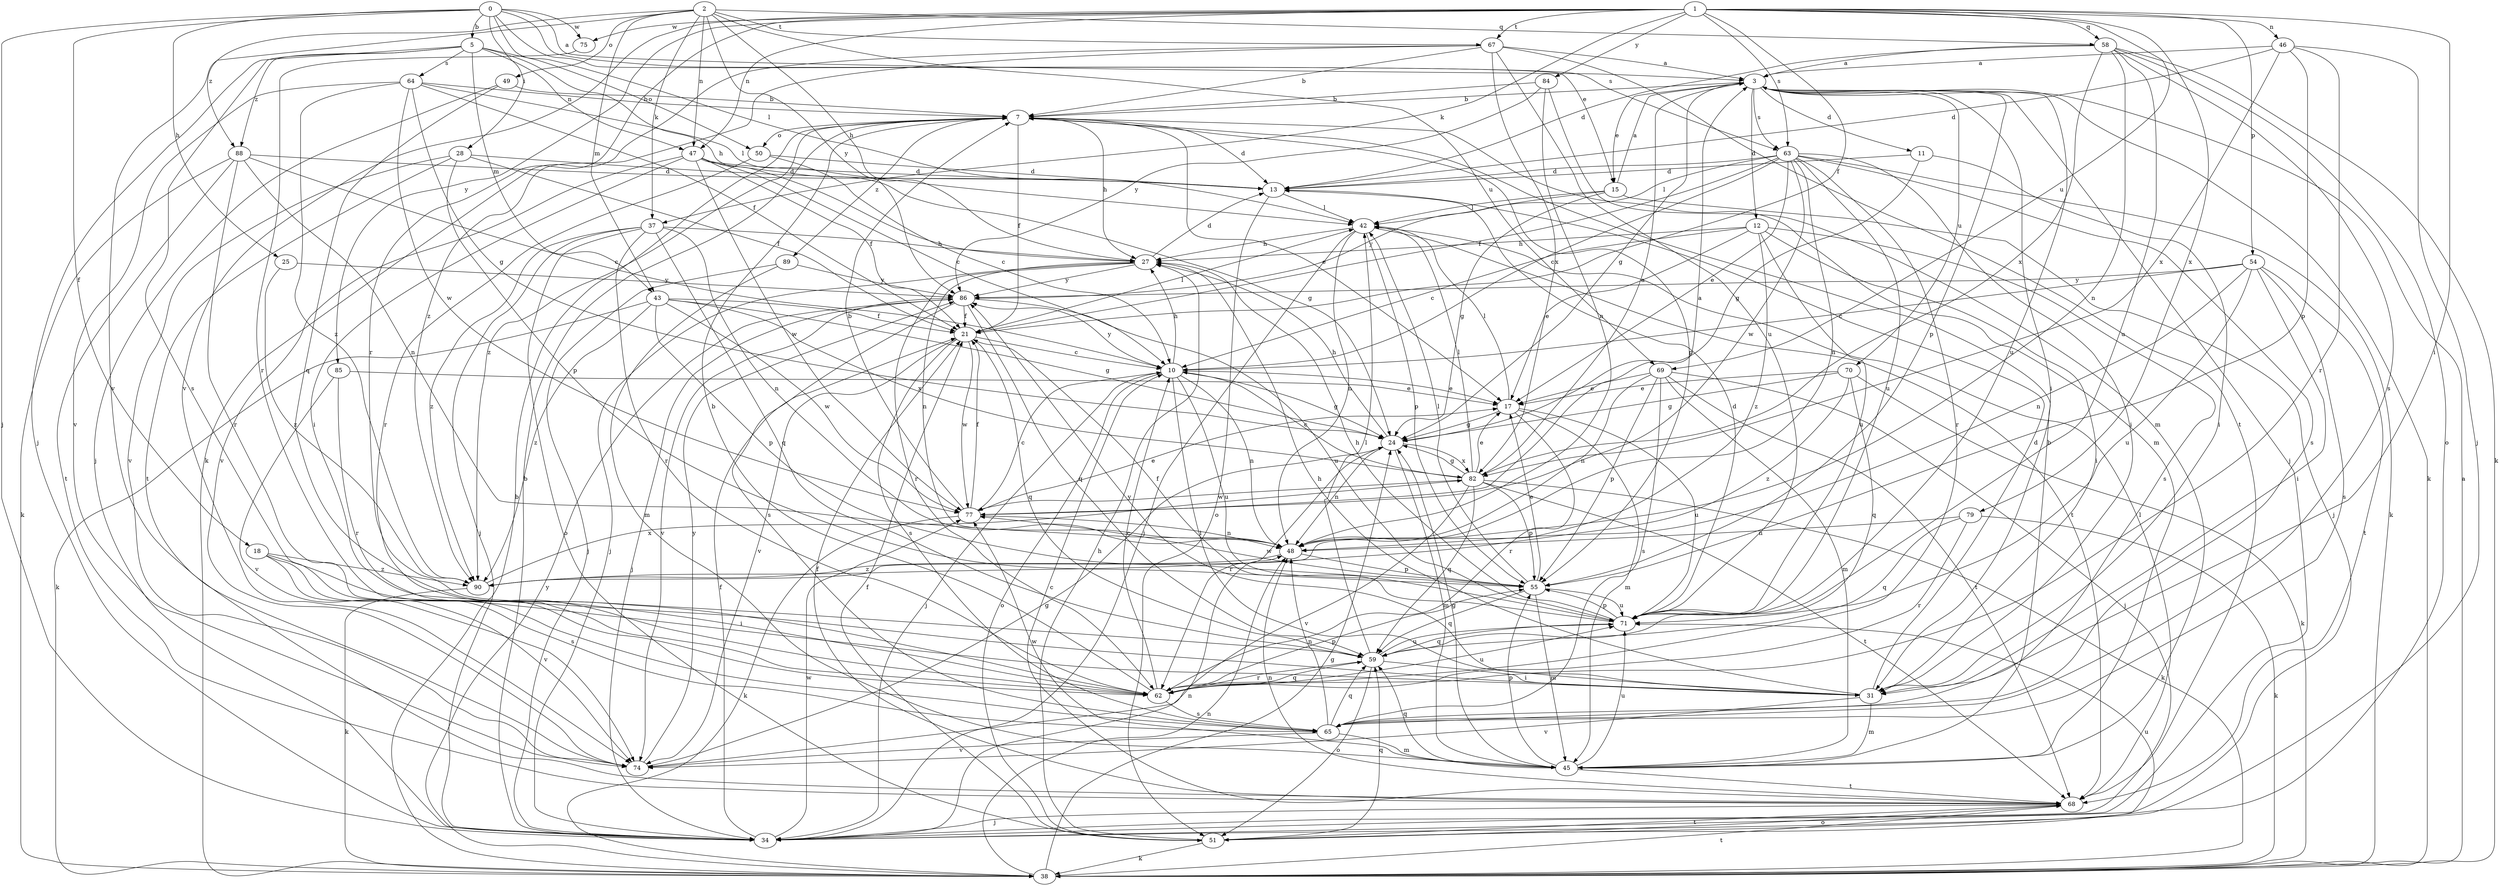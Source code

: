 strict digraph  {
0;
1;
2;
3;
5;
7;
10;
11;
12;
13;
15;
17;
18;
21;
24;
25;
27;
28;
31;
34;
37;
38;
42;
43;
45;
46;
47;
48;
49;
50;
51;
54;
55;
58;
59;
62;
63;
64;
65;
67;
68;
69;
70;
71;
74;
75;
77;
79;
82;
84;
85;
86;
88;
89;
90;
0 -> 3  [label=a];
0 -> 5  [label=b];
0 -> 15  [label=e];
0 -> 18  [label=f];
0 -> 25  [label=h];
0 -> 28  [label=i];
0 -> 34  [label=j];
0 -> 42  [label=l];
0 -> 63  [label=s];
0 -> 75  [label=w];
1 -> 21  [label=f];
1 -> 31  [label=i];
1 -> 37  [label=k];
1 -> 46  [label=n];
1 -> 47  [label=n];
1 -> 54  [label=p];
1 -> 58  [label=q];
1 -> 62  [label=r];
1 -> 63  [label=s];
1 -> 67  [label=t];
1 -> 69  [label=u];
1 -> 74  [label=v];
1 -> 75  [label=w];
1 -> 79  [label=x];
1 -> 84  [label=y];
1 -> 85  [label=y];
2 -> 27  [label=h];
2 -> 37  [label=k];
2 -> 43  [label=m];
2 -> 47  [label=n];
2 -> 49  [label=o];
2 -> 58  [label=q];
2 -> 67  [label=t];
2 -> 69  [label=u];
2 -> 74  [label=v];
2 -> 86  [label=y];
2 -> 88  [label=z];
3 -> 7  [label=b];
3 -> 11  [label=d];
3 -> 12  [label=d];
3 -> 15  [label=e];
3 -> 24  [label=g];
3 -> 31  [label=i];
3 -> 34  [label=j];
3 -> 38  [label=k];
3 -> 55  [label=p];
3 -> 63  [label=s];
3 -> 70  [label=u];
3 -> 71  [label=u];
5 -> 27  [label=h];
5 -> 34  [label=j];
5 -> 43  [label=m];
5 -> 47  [label=n];
5 -> 50  [label=o];
5 -> 64  [label=s];
5 -> 65  [label=s];
5 -> 88  [label=z];
7 -> 13  [label=d];
7 -> 17  [label=e];
7 -> 21  [label=f];
7 -> 27  [label=h];
7 -> 45  [label=m];
7 -> 50  [label=o];
7 -> 55  [label=p];
7 -> 89  [label=z];
7 -> 90  [label=z];
10 -> 17  [label=e];
10 -> 24  [label=g];
10 -> 27  [label=h];
10 -> 31  [label=i];
10 -> 34  [label=j];
10 -> 48  [label=n];
10 -> 51  [label=o];
10 -> 71  [label=u];
10 -> 86  [label=y];
11 -> 13  [label=d];
11 -> 24  [label=g];
11 -> 31  [label=i];
12 -> 10  [label=c];
12 -> 17  [label=e];
12 -> 27  [label=h];
12 -> 31  [label=i];
12 -> 65  [label=s];
12 -> 71  [label=u];
12 -> 90  [label=z];
13 -> 42  [label=l];
13 -> 51  [label=o];
15 -> 3  [label=a];
15 -> 24  [label=g];
15 -> 34  [label=j];
15 -> 42  [label=l];
15 -> 86  [label=y];
17 -> 24  [label=g];
17 -> 42  [label=l];
17 -> 45  [label=m];
17 -> 62  [label=r];
17 -> 71  [label=u];
18 -> 31  [label=i];
18 -> 65  [label=s];
18 -> 74  [label=v];
18 -> 90  [label=z];
21 -> 10  [label=c];
21 -> 42  [label=l];
21 -> 59  [label=q];
21 -> 65  [label=s];
21 -> 74  [label=v];
21 -> 77  [label=w];
24 -> 27  [label=h];
24 -> 45  [label=m];
24 -> 48  [label=n];
24 -> 62  [label=r];
24 -> 82  [label=x];
25 -> 86  [label=y];
25 -> 90  [label=z];
27 -> 13  [label=d];
27 -> 34  [label=j];
27 -> 48  [label=n];
27 -> 62  [label=r];
27 -> 86  [label=y];
28 -> 13  [label=d];
28 -> 21  [label=f];
28 -> 55  [label=p];
28 -> 68  [label=t];
28 -> 74  [label=v];
31 -> 13  [label=d];
31 -> 27  [label=h];
31 -> 45  [label=m];
31 -> 74  [label=v];
31 -> 86  [label=y];
34 -> 7  [label=b];
34 -> 21  [label=f];
34 -> 48  [label=n];
34 -> 77  [label=w];
37 -> 27  [label=h];
37 -> 34  [label=j];
37 -> 48  [label=n];
37 -> 51  [label=o];
37 -> 59  [label=q];
37 -> 62  [label=r];
37 -> 90  [label=z];
38 -> 3  [label=a];
38 -> 7  [label=b];
38 -> 24  [label=g];
38 -> 48  [label=n];
38 -> 68  [label=t];
38 -> 86  [label=y];
42 -> 27  [label=h];
42 -> 34  [label=j];
42 -> 48  [label=n];
42 -> 55  [label=p];
42 -> 68  [label=t];
43 -> 21  [label=f];
43 -> 24  [label=g];
43 -> 38  [label=k];
43 -> 55  [label=p];
43 -> 77  [label=w];
43 -> 82  [label=x];
43 -> 90  [label=z];
45 -> 7  [label=b];
45 -> 24  [label=g];
45 -> 55  [label=p];
45 -> 59  [label=q];
45 -> 68  [label=t];
45 -> 71  [label=u];
45 -> 77  [label=w];
46 -> 3  [label=a];
46 -> 13  [label=d];
46 -> 34  [label=j];
46 -> 55  [label=p];
46 -> 62  [label=r];
46 -> 82  [label=x];
47 -> 10  [label=c];
47 -> 13  [label=d];
47 -> 21  [label=f];
47 -> 24  [label=g];
47 -> 31  [label=i];
47 -> 74  [label=v];
47 -> 77  [label=w];
48 -> 55  [label=p];
48 -> 90  [label=z];
49 -> 7  [label=b];
49 -> 34  [label=j];
49 -> 59  [label=q];
50 -> 10  [label=c];
50 -> 13  [label=d];
50 -> 62  [label=r];
51 -> 21  [label=f];
51 -> 27  [label=h];
51 -> 38  [label=k];
51 -> 59  [label=q];
51 -> 68  [label=t];
51 -> 71  [label=u];
54 -> 10  [label=c];
54 -> 31  [label=i];
54 -> 48  [label=n];
54 -> 65  [label=s];
54 -> 68  [label=t];
54 -> 71  [label=u];
54 -> 86  [label=y];
55 -> 17  [label=e];
55 -> 42  [label=l];
55 -> 45  [label=m];
55 -> 59  [label=q];
55 -> 71  [label=u];
55 -> 77  [label=w];
58 -> 3  [label=a];
58 -> 13  [label=d];
58 -> 38  [label=k];
58 -> 48  [label=n];
58 -> 51  [label=o];
58 -> 65  [label=s];
58 -> 71  [label=u];
58 -> 82  [label=x];
59 -> 31  [label=i];
59 -> 42  [label=l];
59 -> 51  [label=o];
59 -> 62  [label=r];
59 -> 71  [label=u];
62 -> 7  [label=b];
62 -> 10  [label=c];
62 -> 55  [label=p];
62 -> 59  [label=q];
62 -> 65  [label=s];
62 -> 71  [label=u];
63 -> 10  [label=c];
63 -> 13  [label=d];
63 -> 17  [label=e];
63 -> 21  [label=f];
63 -> 31  [label=i];
63 -> 38  [label=k];
63 -> 42  [label=l];
63 -> 48  [label=n];
63 -> 62  [label=r];
63 -> 65  [label=s];
63 -> 71  [label=u];
63 -> 77  [label=w];
64 -> 7  [label=b];
64 -> 21  [label=f];
64 -> 24  [label=g];
64 -> 42  [label=l];
64 -> 74  [label=v];
64 -> 77  [label=w];
64 -> 90  [label=z];
65 -> 45  [label=m];
65 -> 48  [label=n];
65 -> 59  [label=q];
65 -> 74  [label=v];
67 -> 3  [label=a];
67 -> 7  [label=b];
67 -> 38  [label=k];
67 -> 68  [label=t];
67 -> 71  [label=u];
67 -> 82  [label=x];
67 -> 90  [label=z];
68 -> 10  [label=c];
68 -> 21  [label=f];
68 -> 34  [label=j];
68 -> 42  [label=l];
68 -> 48  [label=n];
68 -> 51  [label=o];
69 -> 17  [label=e];
69 -> 34  [label=j];
69 -> 45  [label=m];
69 -> 48  [label=n];
69 -> 55  [label=p];
69 -> 65  [label=s];
69 -> 68  [label=t];
70 -> 17  [label=e];
70 -> 24  [label=g];
70 -> 38  [label=k];
70 -> 59  [label=q];
70 -> 90  [label=z];
71 -> 13  [label=d];
71 -> 21  [label=f];
71 -> 27  [label=h];
71 -> 55  [label=p];
71 -> 59  [label=q];
74 -> 24  [label=g];
74 -> 86  [label=y];
75 -> 62  [label=r];
77 -> 3  [label=a];
77 -> 7  [label=b];
77 -> 10  [label=c];
77 -> 17  [label=e];
77 -> 21  [label=f];
77 -> 38  [label=k];
77 -> 48  [label=n];
79 -> 38  [label=k];
79 -> 48  [label=n];
79 -> 59  [label=q];
79 -> 62  [label=r];
82 -> 3  [label=a];
82 -> 10  [label=c];
82 -> 17  [label=e];
82 -> 24  [label=g];
82 -> 38  [label=k];
82 -> 42  [label=l];
82 -> 55  [label=p];
82 -> 59  [label=q];
82 -> 68  [label=t];
82 -> 74  [label=v];
82 -> 77  [label=w];
84 -> 7  [label=b];
84 -> 45  [label=m];
84 -> 48  [label=n];
84 -> 86  [label=y];
85 -> 17  [label=e];
85 -> 62  [label=r];
85 -> 74  [label=v];
86 -> 21  [label=f];
86 -> 34  [label=j];
86 -> 59  [label=q];
86 -> 65  [label=s];
86 -> 71  [label=u];
86 -> 74  [label=v];
88 -> 10  [label=c];
88 -> 13  [label=d];
88 -> 38  [label=k];
88 -> 48  [label=n];
88 -> 62  [label=r];
88 -> 68  [label=t];
89 -> 34  [label=j];
89 -> 45  [label=m];
89 -> 86  [label=y];
90 -> 38  [label=k];
90 -> 82  [label=x];
}
